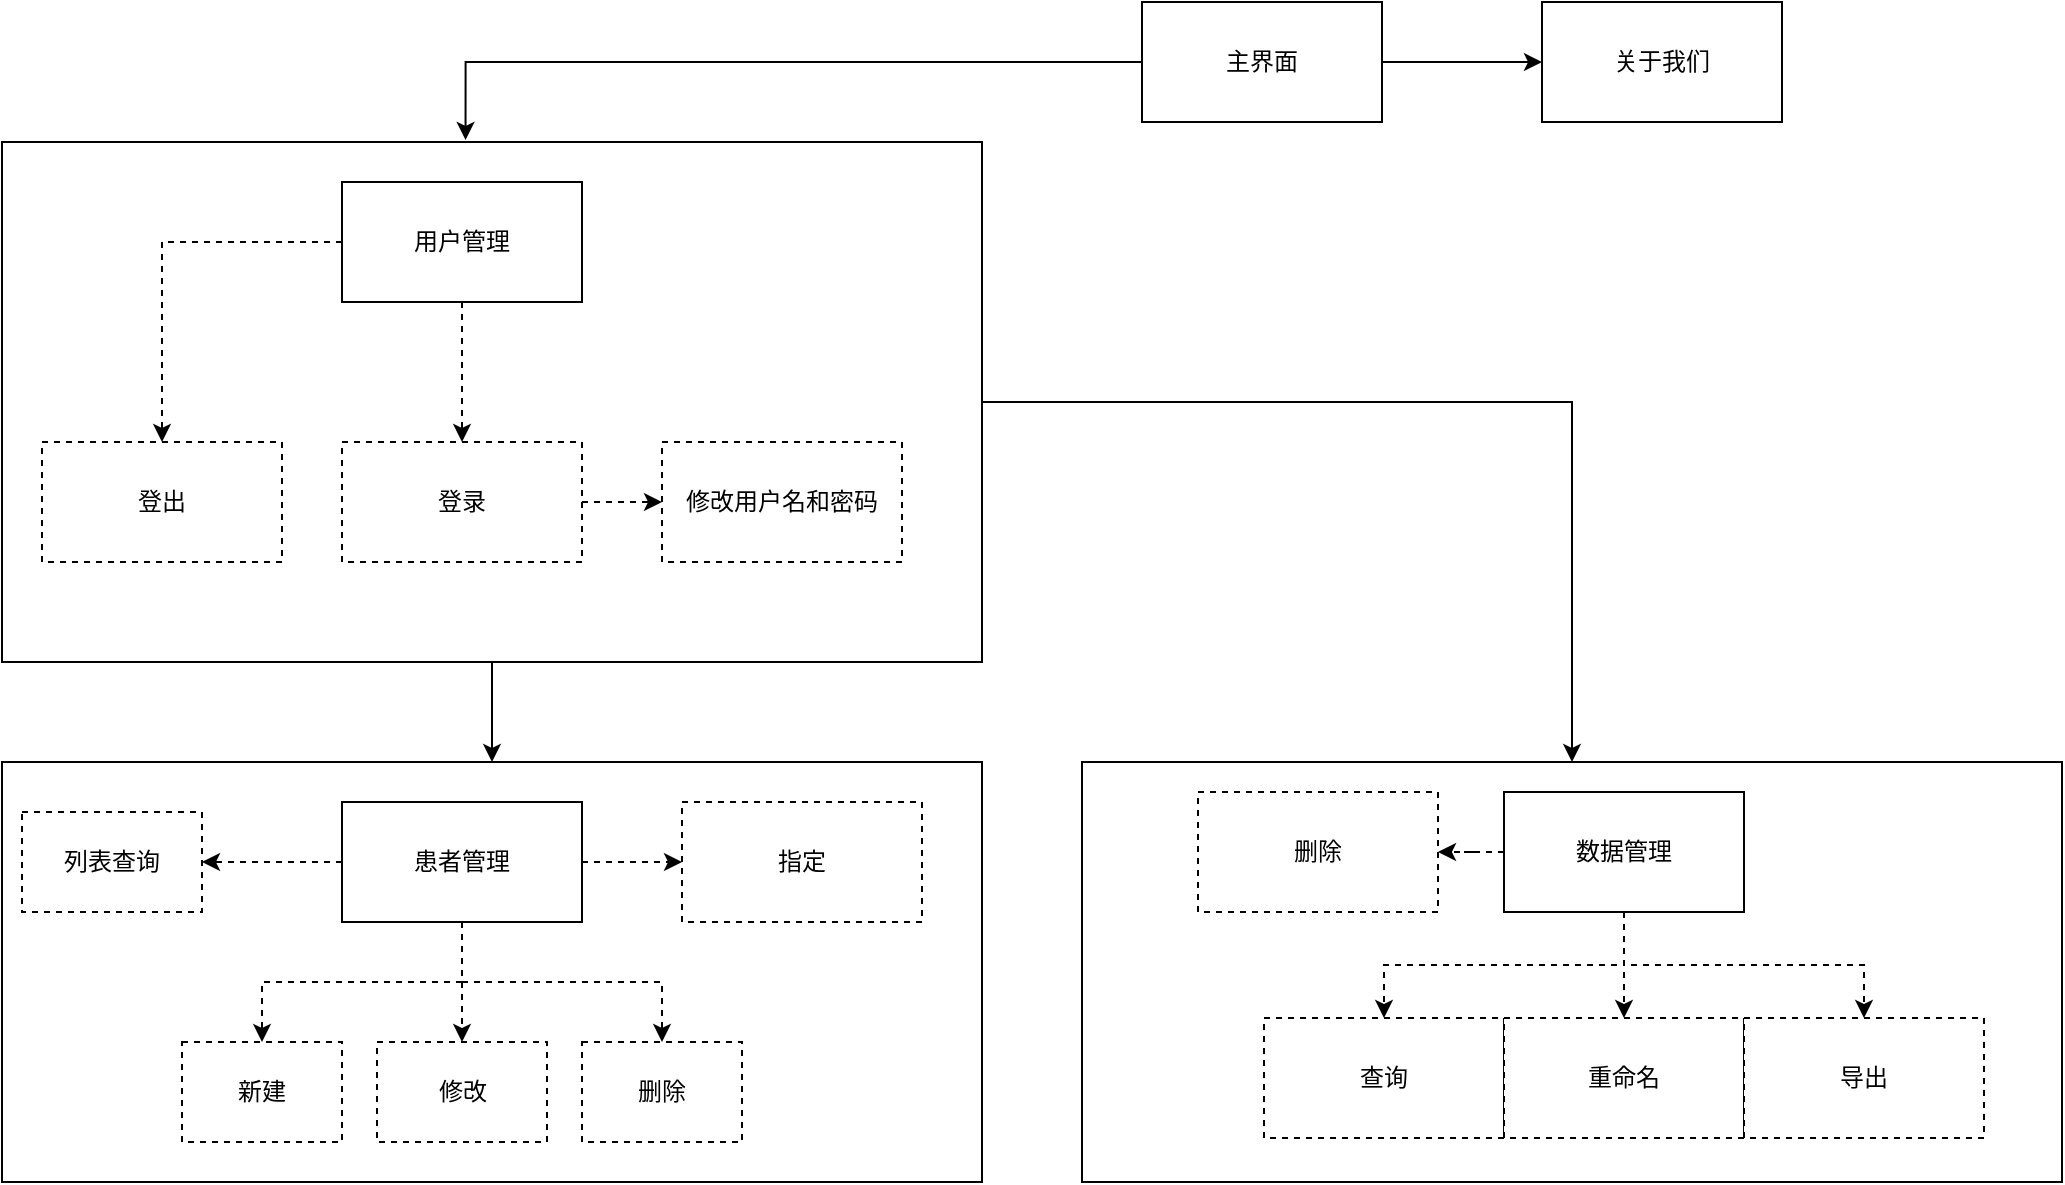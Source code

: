 <mxfile version="21.6.6" type="github">
  <diagram name="第 1 页" id="-Ap52MZwl_gN1Nkvw6ww">
    <mxGraphModel dx="2074" dy="1078" grid="1" gridSize="10" guides="1" tooltips="1" connect="1" arrows="1" fold="1" page="1" pageScale="1" pageWidth="827" pageHeight="1169" math="0" shadow="0">
      <root>
        <mxCell id="0" />
        <mxCell id="1" parent="0" />
        <mxCell id="NP0Dfb0vSBjCuUTSkLo9-33" value="" style="whiteSpace=wrap;html=1;rounded=0;" vertex="1" parent="1">
          <mxGeometry x="740" y="510" width="490" height="210" as="geometry" />
        </mxCell>
        <mxCell id="NP0Dfb0vSBjCuUTSkLo9-8" value="" style="whiteSpace=wrap;html=1;rounded=0;" vertex="1" parent="1">
          <mxGeometry x="200" y="510" width="490" height="210" as="geometry" />
        </mxCell>
        <mxCell id="NP0Dfb0vSBjCuUTSkLo9-34" value="" style="edgeStyle=orthogonalEdgeStyle;rounded=0;orthogonalLoop=1;jettySize=auto;html=1;" edge="1" parent="1" source="NP0Dfb0vSBjCuUTSkLo9-13" target="NP0Dfb0vSBjCuUTSkLo9-33">
          <mxGeometry relative="1" as="geometry" />
        </mxCell>
        <mxCell id="NP0Dfb0vSBjCuUTSkLo9-13" value="" style="rounded=0;whiteSpace=wrap;html=1;" vertex="1" parent="1">
          <mxGeometry x="200" y="200" width="490" height="260" as="geometry" />
        </mxCell>
        <mxCell id="eyfxyrzPrHJs58ykgluv-5" value="" style="edgeStyle=orthogonalEdgeStyle;rounded=0;orthogonalLoop=1;jettySize=auto;html=1;entryX=0.473;entryY=-0.004;entryDx=0;entryDy=0;entryPerimeter=0;" parent="1" source="eyfxyrzPrHJs58ykgluv-1" target="NP0Dfb0vSBjCuUTSkLo9-13" edge="1">
          <mxGeometry relative="1" as="geometry" />
        </mxCell>
        <mxCell id="NP0Dfb0vSBjCuUTSkLo9-32" value="" style="edgeStyle=orthogonalEdgeStyle;rounded=0;orthogonalLoop=1;jettySize=auto;html=1;" edge="1" parent="1" source="eyfxyrzPrHJs58ykgluv-1" target="NP0Dfb0vSBjCuUTSkLo9-31">
          <mxGeometry relative="1" as="geometry" />
        </mxCell>
        <mxCell id="eyfxyrzPrHJs58ykgluv-1" value="主界面" style="rounded=0;html=1;whiteSpace=wrap;" parent="1" vertex="1">
          <mxGeometry x="770" y="130" width="120" height="60" as="geometry" />
        </mxCell>
        <mxCell id="NP0Dfb0vSBjCuUTSkLo9-2" value="" style="edgeStyle=orthogonalEdgeStyle;rounded=0;orthogonalLoop=1;jettySize=auto;html=1;dashed=1;" edge="1" parent="1" source="eyfxyrzPrHJs58ykgluv-4" target="NP0Dfb0vSBjCuUTSkLo9-1">
          <mxGeometry relative="1" as="geometry" />
        </mxCell>
        <mxCell id="NP0Dfb0vSBjCuUTSkLo9-4" value="" style="edgeStyle=orthogonalEdgeStyle;rounded=0;orthogonalLoop=1;jettySize=auto;html=1;dashed=1;" edge="1" parent="1" source="eyfxyrzPrHJs58ykgluv-4" target="NP0Dfb0vSBjCuUTSkLo9-3">
          <mxGeometry relative="1" as="geometry" />
        </mxCell>
        <mxCell id="NP0Dfb0vSBjCuUTSkLo9-6" value="" style="edgeStyle=orthogonalEdgeStyle;rounded=0;orthogonalLoop=1;jettySize=auto;html=1;dashed=1;exitX=1;exitY=0.5;exitDx=0;exitDy=0;" edge="1" parent="1" source="NP0Dfb0vSBjCuUTSkLo9-3" target="NP0Dfb0vSBjCuUTSkLo9-5">
          <mxGeometry relative="1" as="geometry" />
        </mxCell>
        <mxCell id="eyfxyrzPrHJs58ykgluv-4" value="用户管理" style="whiteSpace=wrap;html=1;rounded=0;" parent="1" vertex="1">
          <mxGeometry x="370" y="220" width="120" height="60" as="geometry" />
        </mxCell>
        <mxCell id="NP0Dfb0vSBjCuUTSkLo9-1" value="登出" style="whiteSpace=wrap;html=1;rounded=0;dashed=1;" vertex="1" parent="1">
          <mxGeometry x="220" y="350" width="120" height="60" as="geometry" />
        </mxCell>
        <mxCell id="NP0Dfb0vSBjCuUTSkLo9-9" value="" style="edgeStyle=orthogonalEdgeStyle;rounded=0;orthogonalLoop=1;jettySize=auto;html=1;" edge="1" parent="1" source="NP0Dfb0vSBjCuUTSkLo9-13" target="NP0Dfb0vSBjCuUTSkLo9-8">
          <mxGeometry relative="1" as="geometry">
            <mxPoint x="430" y="470" as="sourcePoint" />
          </mxGeometry>
        </mxCell>
        <mxCell id="NP0Dfb0vSBjCuUTSkLo9-3" value="登录" style="whiteSpace=wrap;html=1;rounded=0;dashed=1;" vertex="1" parent="1">
          <mxGeometry x="370" y="350" width="120" height="60" as="geometry" />
        </mxCell>
        <mxCell id="NP0Dfb0vSBjCuUTSkLo9-5" value="修改用户名和密码" style="whiteSpace=wrap;html=1;rounded=0;dashed=1;" vertex="1" parent="1">
          <mxGeometry x="530" y="350" width="120" height="60" as="geometry" />
        </mxCell>
        <mxCell id="NP0Dfb0vSBjCuUTSkLo9-16" value="" style="edgeStyle=orthogonalEdgeStyle;rounded=0;orthogonalLoop=1;jettySize=auto;html=1;dashed=1;" edge="1" parent="1" source="NP0Dfb0vSBjCuUTSkLo9-14" target="NP0Dfb0vSBjCuUTSkLo9-15">
          <mxGeometry relative="1" as="geometry" />
        </mxCell>
        <mxCell id="NP0Dfb0vSBjCuUTSkLo9-18" value="" style="edgeStyle=orthogonalEdgeStyle;rounded=0;orthogonalLoop=1;jettySize=auto;html=1;dashed=1;" edge="1" parent="1" source="NP0Dfb0vSBjCuUTSkLo9-14" target="NP0Dfb0vSBjCuUTSkLo9-17">
          <mxGeometry relative="1" as="geometry" />
        </mxCell>
        <mxCell id="NP0Dfb0vSBjCuUTSkLo9-20" value="" style="edgeStyle=orthogonalEdgeStyle;rounded=0;orthogonalLoop=1;jettySize=auto;html=1;dashed=1;" edge="1" parent="1" source="NP0Dfb0vSBjCuUTSkLo9-14" target="NP0Dfb0vSBjCuUTSkLo9-19">
          <mxGeometry relative="1" as="geometry" />
        </mxCell>
        <mxCell id="NP0Dfb0vSBjCuUTSkLo9-26" value="" style="edgeStyle=orthogonalEdgeStyle;rounded=0;orthogonalLoop=1;jettySize=auto;html=1;dashed=1;" edge="1" parent="1" source="NP0Dfb0vSBjCuUTSkLo9-14" target="NP0Dfb0vSBjCuUTSkLo9-25">
          <mxGeometry relative="1" as="geometry" />
        </mxCell>
        <mxCell id="NP0Dfb0vSBjCuUTSkLo9-30" style="edgeStyle=orthogonalEdgeStyle;rounded=0;orthogonalLoop=1;jettySize=auto;html=1;entryX=0.5;entryY=0;entryDx=0;entryDy=0;dashed=1;" edge="1" parent="1" source="NP0Dfb0vSBjCuUTSkLo9-14" target="NP0Dfb0vSBjCuUTSkLo9-21">
          <mxGeometry relative="1" as="geometry" />
        </mxCell>
        <mxCell id="NP0Dfb0vSBjCuUTSkLo9-14" value="患者管理" style="rounded=0;whiteSpace=wrap;html=1;" vertex="1" parent="1">
          <mxGeometry x="370" y="530" width="120" height="60" as="geometry" />
        </mxCell>
        <mxCell id="NP0Dfb0vSBjCuUTSkLo9-15" value="指定" style="whiteSpace=wrap;html=1;rounded=0;dashed=1;" vertex="1" parent="1">
          <mxGeometry x="540" y="530" width="120" height="60" as="geometry" />
        </mxCell>
        <mxCell id="NP0Dfb0vSBjCuUTSkLo9-17" value="列表查询" style="whiteSpace=wrap;html=1;rounded=0;dashed=1;" vertex="1" parent="1">
          <mxGeometry x="210" y="535" width="90" height="50" as="geometry" />
        </mxCell>
        <mxCell id="NP0Dfb0vSBjCuUTSkLo9-19" value="新建" style="whiteSpace=wrap;html=1;rounded=0;dashed=1;" vertex="1" parent="1">
          <mxGeometry x="290" y="650" width="80" height="50" as="geometry" />
        </mxCell>
        <mxCell id="NP0Dfb0vSBjCuUTSkLo9-21" value="删除" style="whiteSpace=wrap;html=1;rounded=0;dashed=1;" vertex="1" parent="1">
          <mxGeometry x="490" y="650" width="80" height="50" as="geometry" />
        </mxCell>
        <mxCell id="NP0Dfb0vSBjCuUTSkLo9-25" value="&lt;div&gt;修改&lt;/div&gt;" style="whiteSpace=wrap;html=1;rounded=0;dashed=1;" vertex="1" parent="1">
          <mxGeometry x="387.5" y="650" width="85" height="50" as="geometry" />
        </mxCell>
        <mxCell id="NP0Dfb0vSBjCuUTSkLo9-31" value="关于我们" style="whiteSpace=wrap;html=1;rounded=0;" vertex="1" parent="1">
          <mxGeometry x="970" y="130" width="120" height="60" as="geometry" />
        </mxCell>
        <mxCell id="NP0Dfb0vSBjCuUTSkLo9-37" value="" style="edgeStyle=orthogonalEdgeStyle;rounded=0;orthogonalLoop=1;jettySize=auto;html=1;dashed=1;" edge="1" parent="1" source="NP0Dfb0vSBjCuUTSkLo9-35" target="NP0Dfb0vSBjCuUTSkLo9-36">
          <mxGeometry relative="1" as="geometry" />
        </mxCell>
        <mxCell id="NP0Dfb0vSBjCuUTSkLo9-39" value="" style="edgeStyle=orthogonalEdgeStyle;rounded=0;orthogonalLoop=1;jettySize=auto;html=1;dashed=1;" edge="1" parent="1" source="NP0Dfb0vSBjCuUTSkLo9-35" target="NP0Dfb0vSBjCuUTSkLo9-38">
          <mxGeometry relative="1" as="geometry" />
        </mxCell>
        <mxCell id="NP0Dfb0vSBjCuUTSkLo9-41" value="" style="edgeStyle=orthogonalEdgeStyle;rounded=0;orthogonalLoop=1;jettySize=auto;html=1;dashed=1;" edge="1" parent="1" source="NP0Dfb0vSBjCuUTSkLo9-35" target="NP0Dfb0vSBjCuUTSkLo9-40">
          <mxGeometry relative="1" as="geometry" />
        </mxCell>
        <mxCell id="NP0Dfb0vSBjCuUTSkLo9-43" value="" style="edgeStyle=orthogonalEdgeStyle;rounded=0;orthogonalLoop=1;jettySize=auto;html=1;dashed=1;" edge="1" parent="1" source="NP0Dfb0vSBjCuUTSkLo9-35" target="NP0Dfb0vSBjCuUTSkLo9-42">
          <mxGeometry relative="1" as="geometry" />
        </mxCell>
        <mxCell id="NP0Dfb0vSBjCuUTSkLo9-35" value="数据管理" style="rounded=0;whiteSpace=wrap;html=1;" vertex="1" parent="1">
          <mxGeometry x="951" y="525" width="120" height="60" as="geometry" />
        </mxCell>
        <mxCell id="NP0Dfb0vSBjCuUTSkLo9-36" value="删除" style="whiteSpace=wrap;html=1;rounded=0;dashed=1;" vertex="1" parent="1">
          <mxGeometry x="798" y="525" width="120" height="60" as="geometry" />
        </mxCell>
        <mxCell id="NP0Dfb0vSBjCuUTSkLo9-38" value="查询" style="whiteSpace=wrap;html=1;rounded=0;dashed=1;" vertex="1" parent="1">
          <mxGeometry x="831" y="638" width="120" height="60" as="geometry" />
        </mxCell>
        <mxCell id="NP0Dfb0vSBjCuUTSkLo9-40" value="重命名" style="whiteSpace=wrap;html=1;rounded=0;dashed=1;" vertex="1" parent="1">
          <mxGeometry x="951" y="638" width="120" height="60" as="geometry" />
        </mxCell>
        <mxCell id="NP0Dfb0vSBjCuUTSkLo9-42" value="导出" style="whiteSpace=wrap;html=1;rounded=0;dashed=1;" vertex="1" parent="1">
          <mxGeometry x="1071" y="638" width="120" height="60" as="geometry" />
        </mxCell>
      </root>
    </mxGraphModel>
  </diagram>
</mxfile>
